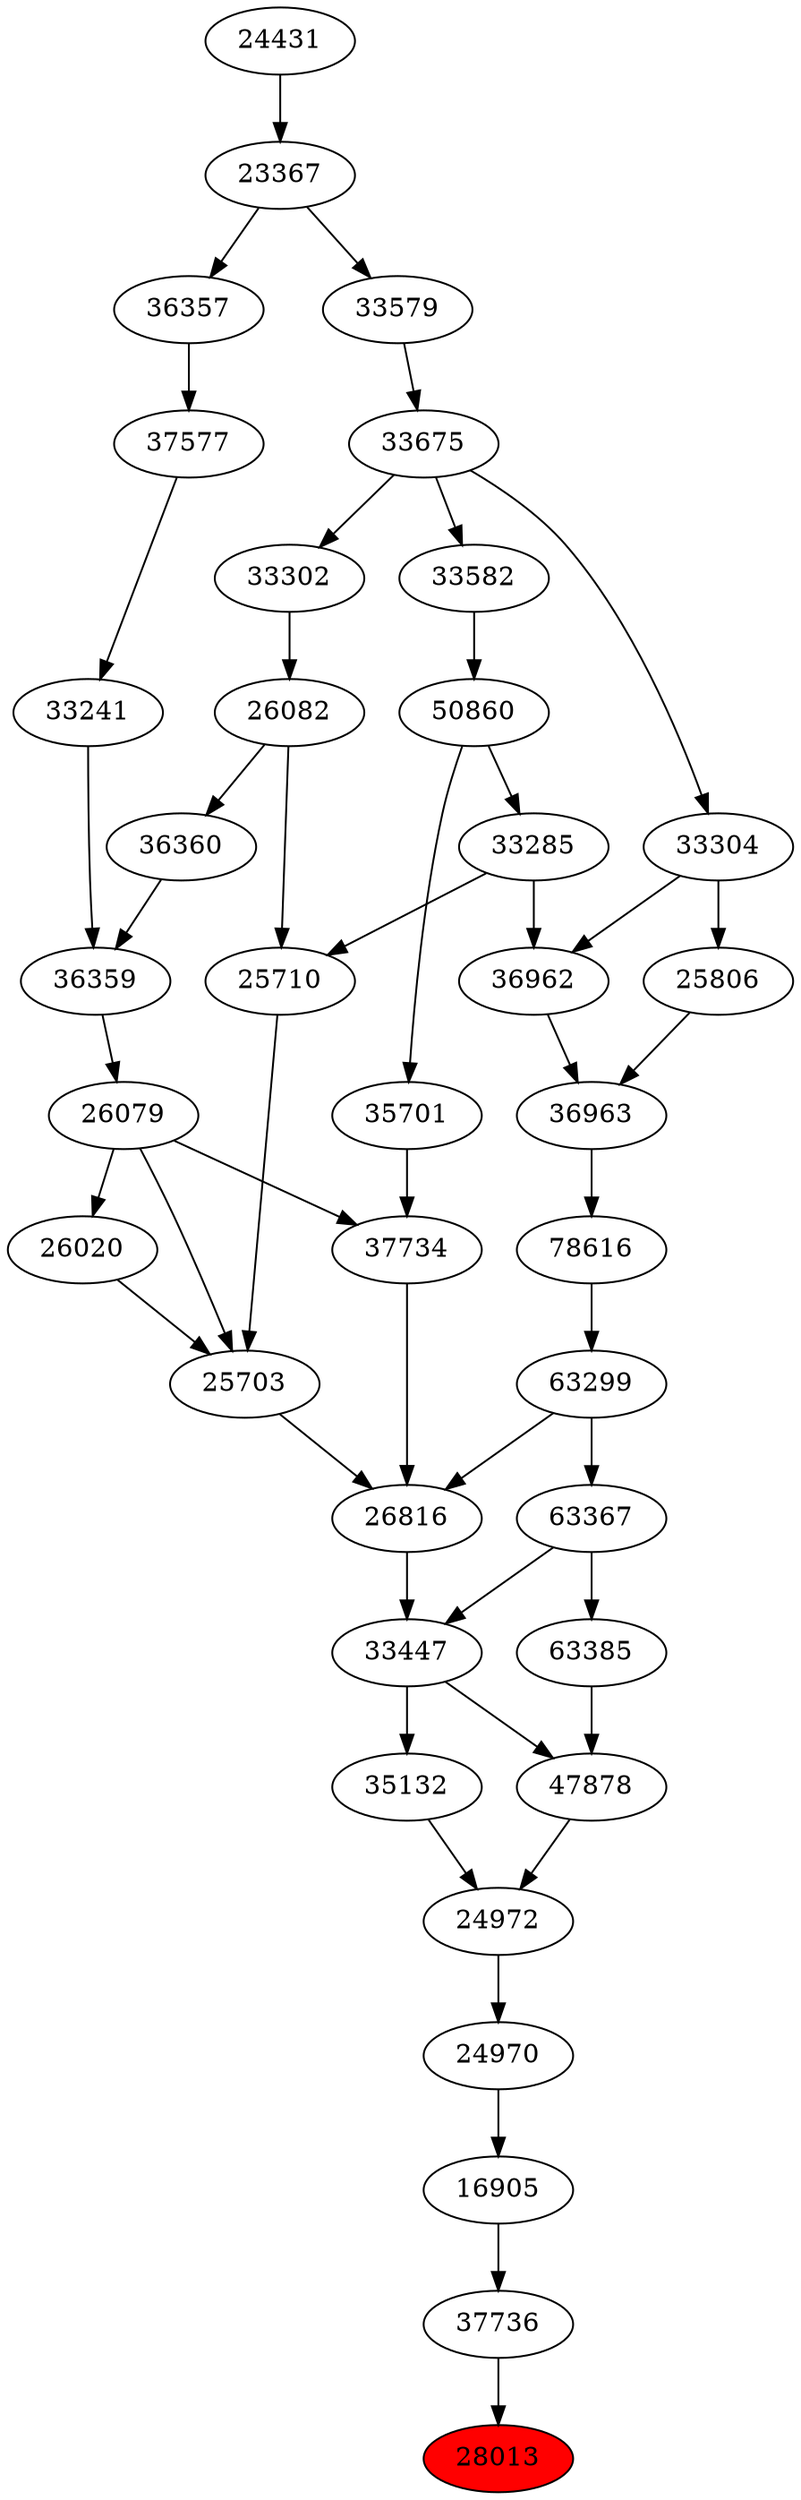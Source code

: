 strict digraph{ 
28013 [label="28013" fillcolor=red style=filled]
37736 -> 28013
37736 [label="37736"]
16905 -> 37736
16905 [label="16905"]
24970 -> 16905
24970 [label="24970"]
24972 -> 24970
24972 [label="24972"]
35132 -> 24972
47878 -> 24972
35132 [label="35132"]
33447 -> 35132
47878 [label="47878"]
33447 -> 47878
63385 -> 47878
33447 [label="33447"]
63367 -> 33447
26816 -> 33447
63385 [label="63385"]
63367 -> 63385
63367 [label="63367"]
63299 -> 63367
26816 [label="26816"]
25703 -> 26816
37734 -> 26816
63299 -> 26816
63299 [label="63299"]
78616 -> 63299
25703 [label="25703"]
26020 -> 25703
26079 -> 25703
25710 -> 25703
37734 [label="37734"]
26079 -> 37734
35701 -> 37734
78616 [label="78616"]
36963 -> 78616
26020 [label="26020"]
26079 -> 26020
26079 [label="26079"]
36359 -> 26079
25710 [label="25710"]
26082 -> 25710
33285 -> 25710
35701 [label="35701"]
50860 -> 35701
36963 [label="36963"]
36962 -> 36963
25806 -> 36963
36359 [label="36359"]
33241 -> 36359
36360 -> 36359
26082 [label="26082"]
33302 -> 26082
33285 [label="33285"]
50860 -> 33285
50860 [label="50860"]
33582 -> 50860
36962 [label="36962"]
33285 -> 36962
33304 -> 36962
25806 [label="25806"]
33304 -> 25806
33241 [label="33241"]
37577 -> 33241
36360 [label="36360"]
26082 -> 36360
33302 [label="33302"]
33675 -> 33302
33582 [label="33582"]
33675 -> 33582
33304 [label="33304"]
33675 -> 33304
37577 [label="37577"]
36357 -> 37577
33675 [label="33675"]
33579 -> 33675
36357 [label="36357"]
23367 -> 36357
33579 [label="33579"]
23367 -> 33579
23367 [label="23367"]
24431 -> 23367
24431 [label="24431"]
}